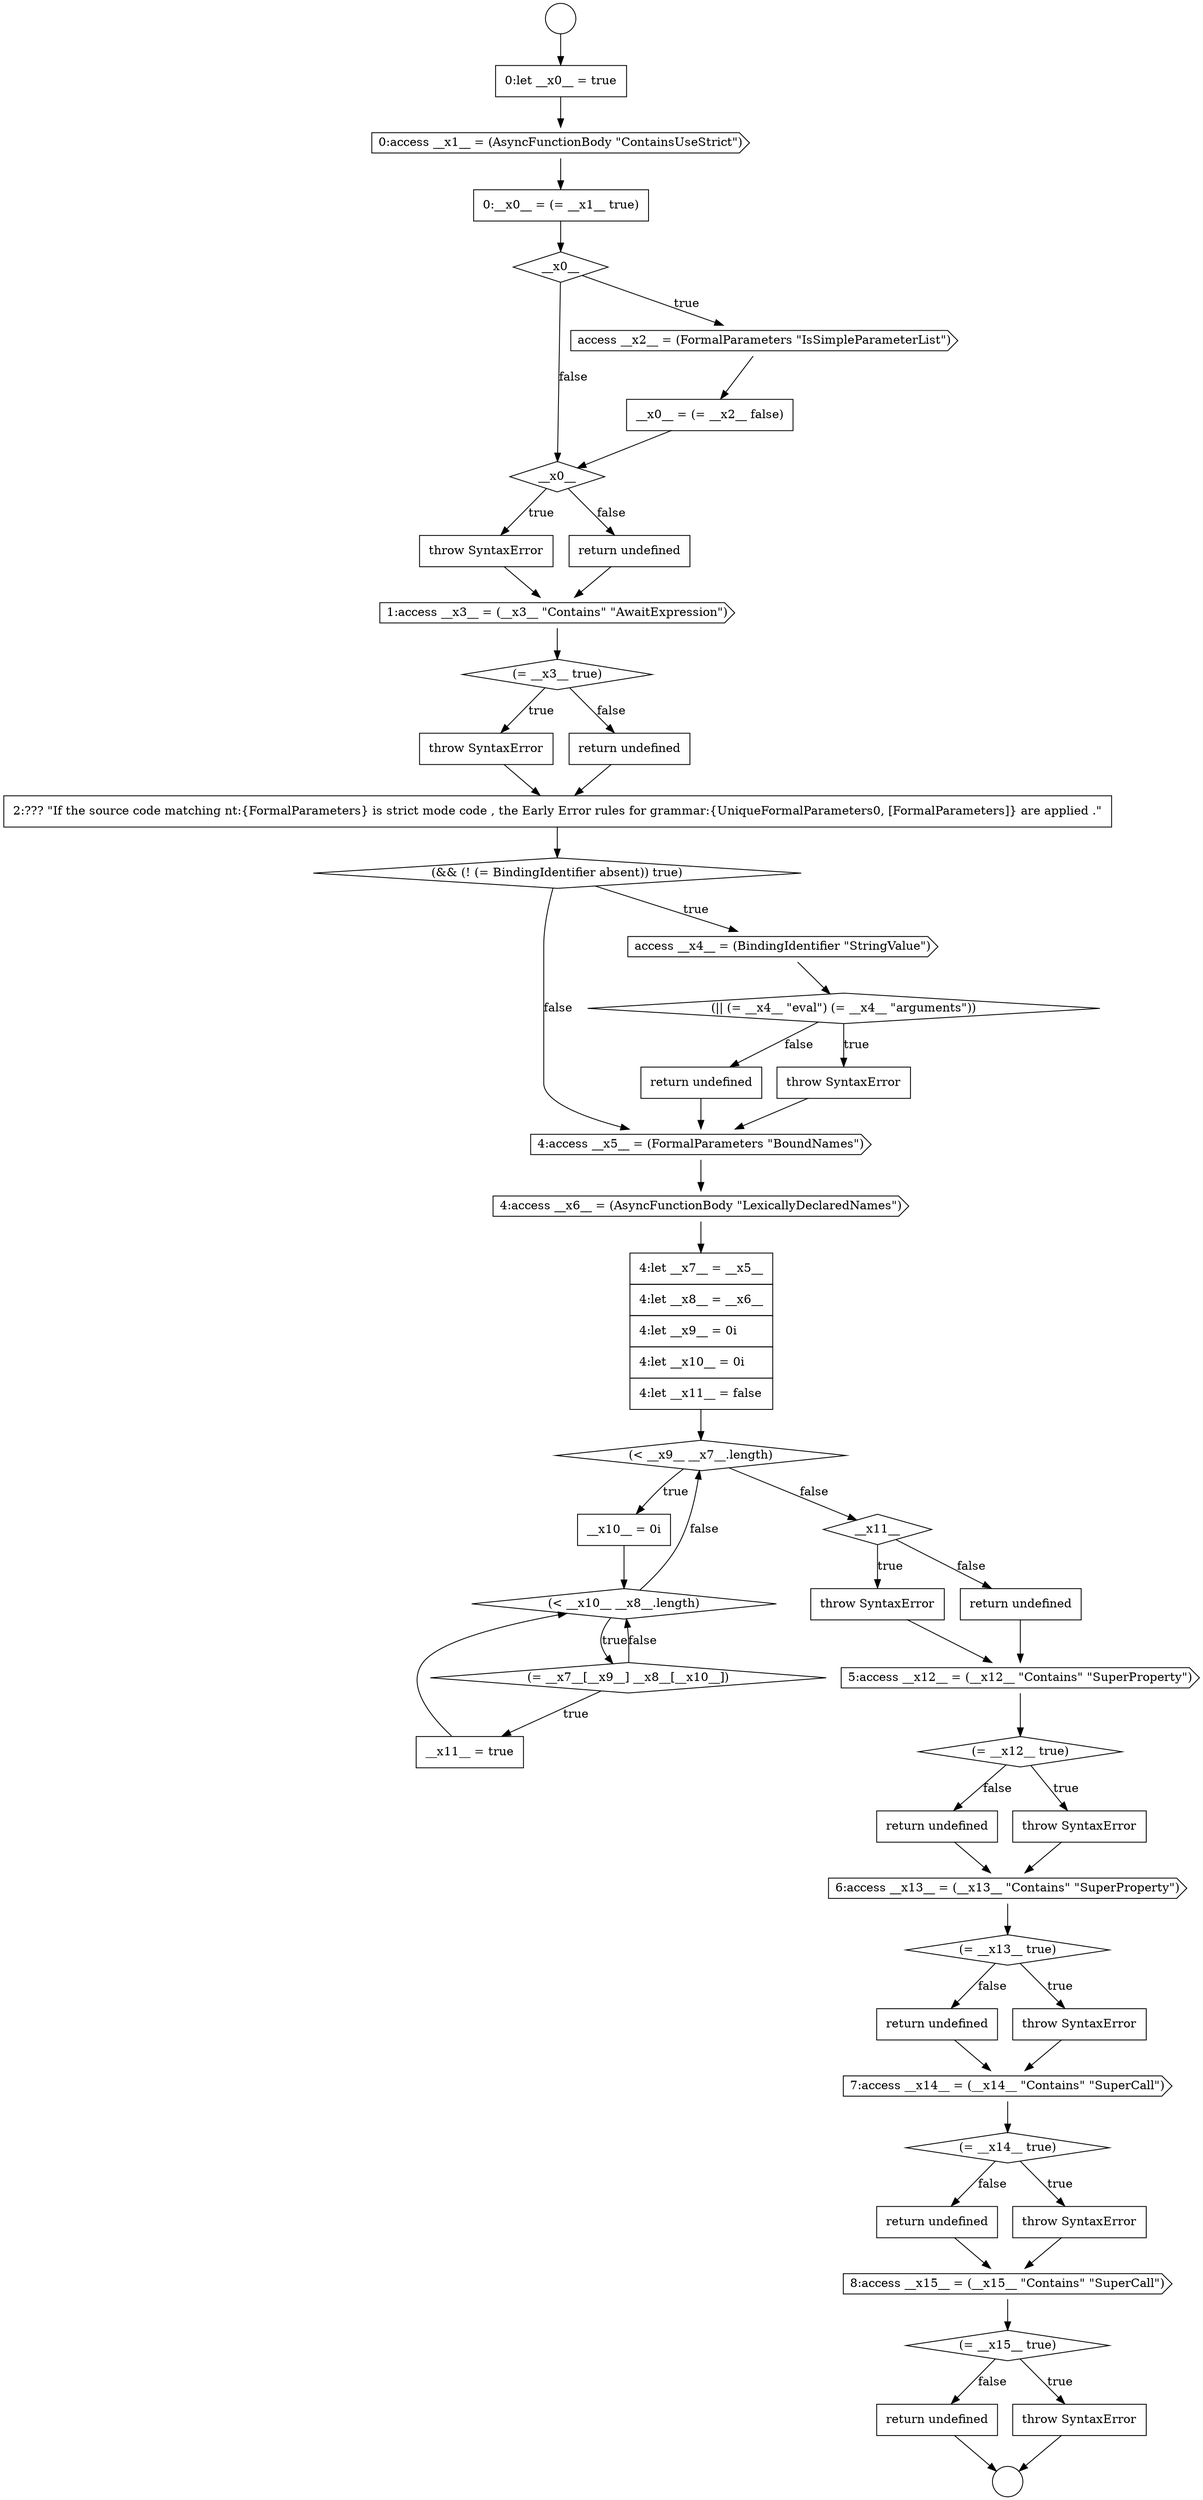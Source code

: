 digraph {
  node20902 [shape=cds, label=<<font color="black">4:access __x5__ = (FormalParameters &quot;BoundNames&quot;)</font>> color="black" fillcolor="white" style=filled]
  node20926 [shape=diamond, label=<<font color="black">(= __x15__ true)</font>> color="black" fillcolor="white" style=filled]
  node20914 [shape=diamond, label=<<font color="black">(= __x12__ true)</font>> color="black" fillcolor="white" style=filled]
  node20905 [shape=diamond, label=<<font color="black">(&lt; __x9__ __x7__.length)</font>> color="black" fillcolor="white" style=filled]
  node20908 [shape=diamond, label=<<font color="black">(= __x7__[__x9__] __x8__[__x10__])</font>> color="black" fillcolor="white" style=filled]
  node20893 [shape=diamond, label=<<font color="black">(= __x3__ true)</font>> color="black" fillcolor="white" style=filled]
  node20892 [shape=cds, label=<<font color="black">1:access __x3__ = (__x3__ &quot;Contains&quot; &quot;AwaitExpression&quot;)</font>> color="black" fillcolor="white" style=filled]
  node20896 [shape=none, margin=0, label=<<font color="black">
    <table border="0" cellborder="1" cellspacing="0" cellpadding="10">
      <tr><td align="left">2:??? &quot;If the source code matching nt:{FormalParameters} is strict mode code , the Early Error rules for grammar:{UniqueFormalParameters0, [FormalParameters]} are applied .&quot;</td></tr>
    </table>
  </font>> color="black" fillcolor="white" style=filled]
  node20916 [shape=none, margin=0, label=<<font color="black">
    <table border="0" cellborder="1" cellspacing="0" cellpadding="10">
      <tr><td align="left">return undefined</td></tr>
    </table>
  </font>> color="black" fillcolor="white" style=filled]
  node20898 [shape=cds, label=<<font color="black">access __x4__ = (BindingIdentifier &quot;StringValue&quot;)</font>> color="black" fillcolor="white" style=filled]
  node20920 [shape=none, margin=0, label=<<font color="black">
    <table border="0" cellborder="1" cellspacing="0" cellpadding="10">
      <tr><td align="left">return undefined</td></tr>
    </table>
  </font>> color="black" fillcolor="white" style=filled]
  node20884 [shape=cds, label=<<font color="black">0:access __x1__ = (AsyncFunctionBody &quot;ContainsUseStrict&quot;)</font>> color="black" fillcolor="white" style=filled]
  node20922 [shape=diamond, label=<<font color="black">(= __x14__ true)</font>> color="black" fillcolor="white" style=filled]
  node20909 [shape=none, margin=0, label=<<font color="black">
    <table border="0" cellborder="1" cellspacing="0" cellpadding="10">
      <tr><td align="left">__x11__ = true</td></tr>
    </table>
  </font>> color="black" fillcolor="white" style=filled]
  node20882 [shape=circle label=" " color="black" fillcolor="white" style=filled]
  node20885 [shape=none, margin=0, label=<<font color="black">
    <table border="0" cellborder="1" cellspacing="0" cellpadding="10">
      <tr><td align="left">0:__x0__ = (= __x1__ true)</td></tr>
    </table>
  </font>> color="black" fillcolor="white" style=filled]
  node20894 [shape=none, margin=0, label=<<font color="black">
    <table border="0" cellborder="1" cellspacing="0" cellpadding="10">
      <tr><td align="left">throw SyntaxError</td></tr>
    </table>
  </font>> color="black" fillcolor="white" style=filled]
  node20881 [shape=circle label=" " color="black" fillcolor="white" style=filled]
  node20890 [shape=none, margin=0, label=<<font color="black">
    <table border="0" cellborder="1" cellspacing="0" cellpadding="10">
      <tr><td align="left">throw SyntaxError</td></tr>
    </table>
  </font>> color="black" fillcolor="white" style=filled]
  node20917 [shape=cds, label=<<font color="black">6:access __x13__ = (__x13__ &quot;Contains&quot; &quot;SuperProperty&quot;)</font>> color="black" fillcolor="white" style=filled]
  node20903 [shape=cds, label=<<font color="black">4:access __x6__ = (AsyncFunctionBody &quot;LexicallyDeclaredNames&quot;)</font>> color="black" fillcolor="white" style=filled]
  node20886 [shape=diamond, label=<<font color="black">__x0__</font>> color="black" fillcolor="white" style=filled]
  node20889 [shape=diamond, label=<<font color="black">__x0__</font>> color="black" fillcolor="white" style=filled]
  node20921 [shape=cds, label=<<font color="black">7:access __x14__ = (__x14__ &quot;Contains&quot; &quot;SuperCall&quot;)</font>> color="black" fillcolor="white" style=filled]
  node20912 [shape=none, margin=0, label=<<font color="black">
    <table border="0" cellborder="1" cellspacing="0" cellpadding="10">
      <tr><td align="left">return undefined</td></tr>
    </table>
  </font>> color="black" fillcolor="white" style=filled]
  node20925 [shape=cds, label=<<font color="black">8:access __x15__ = (__x15__ &quot;Contains&quot; &quot;SuperCall&quot;)</font>> color="black" fillcolor="white" style=filled]
  node20918 [shape=diamond, label=<<font color="black">(= __x13__ true)</font>> color="black" fillcolor="white" style=filled]
  node20899 [shape=diamond, label=<<font color="black">(|| (= __x4__ &quot;eval&quot;) (= __x4__ &quot;arguments&quot;))</font>> color="black" fillcolor="white" style=filled]
  node20904 [shape=none, margin=0, label=<<font color="black">
    <table border="0" cellborder="1" cellspacing="0" cellpadding="10">
      <tr><td align="left">4:let __x7__ = __x5__</td></tr>
      <tr><td align="left">4:let __x8__ = __x6__</td></tr>
      <tr><td align="left">4:let __x9__ = 0i</td></tr>
      <tr><td align="left">4:let __x10__ = 0i</td></tr>
      <tr><td align="left">4:let __x11__ = false</td></tr>
    </table>
  </font>> color="black" fillcolor="white" style=filled]
  node20887 [shape=cds, label=<<font color="black">access __x2__ = (FormalParameters &quot;IsSimpleParameterList&quot;)</font>> color="black" fillcolor="white" style=filled]
  node20915 [shape=none, margin=0, label=<<font color="black">
    <table border="0" cellborder="1" cellspacing="0" cellpadding="10">
      <tr><td align="left">throw SyntaxError</td></tr>
    </table>
  </font>> color="black" fillcolor="white" style=filled]
  node20928 [shape=none, margin=0, label=<<font color="black">
    <table border="0" cellborder="1" cellspacing="0" cellpadding="10">
      <tr><td align="left">return undefined</td></tr>
    </table>
  </font>> color="black" fillcolor="white" style=filled]
  node20911 [shape=none, margin=0, label=<<font color="black">
    <table border="0" cellborder="1" cellspacing="0" cellpadding="10">
      <tr><td align="left">throw SyntaxError</td></tr>
    </table>
  </font>> color="black" fillcolor="white" style=filled]
  node20924 [shape=none, margin=0, label=<<font color="black">
    <table border="0" cellborder="1" cellspacing="0" cellpadding="10">
      <tr><td align="left">return undefined</td></tr>
    </table>
  </font>> color="black" fillcolor="white" style=filled]
  node20907 [shape=diamond, label=<<font color="black">(&lt; __x10__ __x8__.length)</font>> color="black" fillcolor="white" style=filled]
  node20900 [shape=none, margin=0, label=<<font color="black">
    <table border="0" cellborder="1" cellspacing="0" cellpadding="10">
      <tr><td align="left">throw SyntaxError</td></tr>
    </table>
  </font>> color="black" fillcolor="white" style=filled]
  node20883 [shape=none, margin=0, label=<<font color="black">
    <table border="0" cellborder="1" cellspacing="0" cellpadding="10">
      <tr><td align="left">0:let __x0__ = true</td></tr>
    </table>
  </font>> color="black" fillcolor="white" style=filled]
  node20919 [shape=none, margin=0, label=<<font color="black">
    <table border="0" cellborder="1" cellspacing="0" cellpadding="10">
      <tr><td align="left">throw SyntaxError</td></tr>
    </table>
  </font>> color="black" fillcolor="white" style=filled]
  node20888 [shape=none, margin=0, label=<<font color="black">
    <table border="0" cellborder="1" cellspacing="0" cellpadding="10">
      <tr><td align="left">__x0__ = (= __x2__ false)</td></tr>
    </table>
  </font>> color="black" fillcolor="white" style=filled]
  node20901 [shape=none, margin=0, label=<<font color="black">
    <table border="0" cellborder="1" cellspacing="0" cellpadding="10">
      <tr><td align="left">return undefined</td></tr>
    </table>
  </font>> color="black" fillcolor="white" style=filled]
  node20906 [shape=none, margin=0, label=<<font color="black">
    <table border="0" cellborder="1" cellspacing="0" cellpadding="10">
      <tr><td align="left">__x10__ = 0i</td></tr>
    </table>
  </font>> color="black" fillcolor="white" style=filled]
  node20910 [shape=diamond, label=<<font color="black">__x11__</font>> color="black" fillcolor="white" style=filled]
  node20891 [shape=none, margin=0, label=<<font color="black">
    <table border="0" cellborder="1" cellspacing="0" cellpadding="10">
      <tr><td align="left">return undefined</td></tr>
    </table>
  </font>> color="black" fillcolor="white" style=filled]
  node20927 [shape=none, margin=0, label=<<font color="black">
    <table border="0" cellborder="1" cellspacing="0" cellpadding="10">
      <tr><td align="left">throw SyntaxError</td></tr>
    </table>
  </font>> color="black" fillcolor="white" style=filled]
  node20913 [shape=cds, label=<<font color="black">5:access __x12__ = (__x12__ &quot;Contains&quot; &quot;SuperProperty&quot;)</font>> color="black" fillcolor="white" style=filled]
  node20897 [shape=diamond, label=<<font color="black">(&amp;&amp; (! (= BindingIdentifier absent)) true)</font>> color="black" fillcolor="white" style=filled]
  node20895 [shape=none, margin=0, label=<<font color="black">
    <table border="0" cellborder="1" cellspacing="0" cellpadding="10">
      <tr><td align="left">return undefined</td></tr>
    </table>
  </font>> color="black" fillcolor="white" style=filled]
  node20923 [shape=none, margin=0, label=<<font color="black">
    <table border="0" cellborder="1" cellspacing="0" cellpadding="10">
      <tr><td align="left">throw SyntaxError</td></tr>
    </table>
  </font>> color="black" fillcolor="white" style=filled]
  node20919 -> node20921 [ color="black"]
  node20884 -> node20885 [ color="black"]
  node20898 -> node20899 [ color="black"]
  node20918 -> node20919 [label=<<font color="black">true</font>> color="black"]
  node20918 -> node20920 [label=<<font color="black">false</font>> color="black"]
  node20906 -> node20907 [ color="black"]
  node20907 -> node20908 [label=<<font color="black">true</font>> color="black"]
  node20907 -> node20905 [label=<<font color="black">false</font>> color="black"]
  node20912 -> node20913 [ color="black"]
  node20920 -> node20921 [ color="black"]
  node20913 -> node20914 [ color="black"]
  node20925 -> node20926 [ color="black"]
  node20901 -> node20902 [ color="black"]
  node20896 -> node20897 [ color="black"]
  node20885 -> node20886 [ color="black"]
  node20908 -> node20909 [label=<<font color="black">true</font>> color="black"]
  node20908 -> node20907 [label=<<font color="black">false</font>> color="black"]
  node20888 -> node20889 [ color="black"]
  node20914 -> node20915 [label=<<font color="black">true</font>> color="black"]
  node20914 -> node20916 [label=<<font color="black">false</font>> color="black"]
  node20881 -> node20883 [ color="black"]
  node20904 -> node20905 [ color="black"]
  node20917 -> node20918 [ color="black"]
  node20905 -> node20906 [label=<<font color="black">true</font>> color="black"]
  node20905 -> node20910 [label=<<font color="black">false</font>> color="black"]
  node20927 -> node20882 [ color="black"]
  node20909 -> node20907 [ color="black"]
  node20916 -> node20917 [ color="black"]
  node20924 -> node20925 [ color="black"]
  node20926 -> node20927 [label=<<font color="black">true</font>> color="black"]
  node20926 -> node20928 [label=<<font color="black">false</font>> color="black"]
  node20911 -> node20913 [ color="black"]
  node20889 -> node20890 [label=<<font color="black">true</font>> color="black"]
  node20889 -> node20891 [label=<<font color="black">false</font>> color="black"]
  node20890 -> node20892 [ color="black"]
  node20892 -> node20893 [ color="black"]
  node20915 -> node20917 [ color="black"]
  node20923 -> node20925 [ color="black"]
  node20886 -> node20887 [label=<<font color="black">true</font>> color="black"]
  node20886 -> node20889 [label=<<font color="black">false</font>> color="black"]
  node20910 -> node20911 [label=<<font color="black">true</font>> color="black"]
  node20910 -> node20912 [label=<<font color="black">false</font>> color="black"]
  node20897 -> node20898 [label=<<font color="black">true</font>> color="black"]
  node20897 -> node20902 [label=<<font color="black">false</font>> color="black"]
  node20903 -> node20904 [ color="black"]
  node20883 -> node20884 [ color="black"]
  node20902 -> node20903 [ color="black"]
  node20894 -> node20896 [ color="black"]
  node20899 -> node20900 [label=<<font color="black">true</font>> color="black"]
  node20899 -> node20901 [label=<<font color="black">false</font>> color="black"]
  node20887 -> node20888 [ color="black"]
  node20900 -> node20902 [ color="black"]
  node20891 -> node20892 [ color="black"]
  node20921 -> node20922 [ color="black"]
  node20928 -> node20882 [ color="black"]
  node20895 -> node20896 [ color="black"]
  node20893 -> node20894 [label=<<font color="black">true</font>> color="black"]
  node20893 -> node20895 [label=<<font color="black">false</font>> color="black"]
  node20922 -> node20923 [label=<<font color="black">true</font>> color="black"]
  node20922 -> node20924 [label=<<font color="black">false</font>> color="black"]
}
